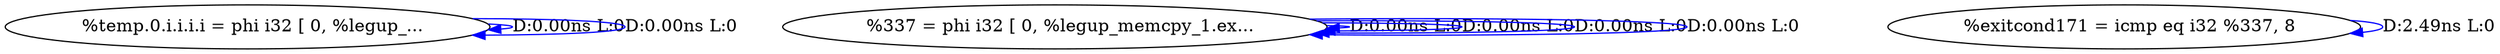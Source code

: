 digraph {
Node0x36f2340[label="  %temp.0.i.i.i.i = phi i32 [ 0, %legup_..."];
Node0x36f2340 -> Node0x36f2340[label="D:0.00ns L:0",color=blue];
Node0x36f2340 -> Node0x36f2340[label="D:0.00ns L:0",color=blue];
Node0x36f2420[label="  %337 = phi i32 [ 0, %legup_memcpy_1.ex..."];
Node0x36f2420 -> Node0x36f2420[label="D:0.00ns L:0",color=blue];
Node0x36f2420 -> Node0x36f2420[label="D:0.00ns L:0",color=blue];
Node0x36f2420 -> Node0x36f2420[label="D:0.00ns L:0",color=blue];
Node0x36f2420 -> Node0x36f2420[label="D:0.00ns L:0",color=blue];
Node0x36f2500[label="  %exitcond171 = icmp eq i32 %337, 8"];
Node0x36f2500 -> Node0x36f2500[label="D:2.49ns L:0",color=blue];
}
